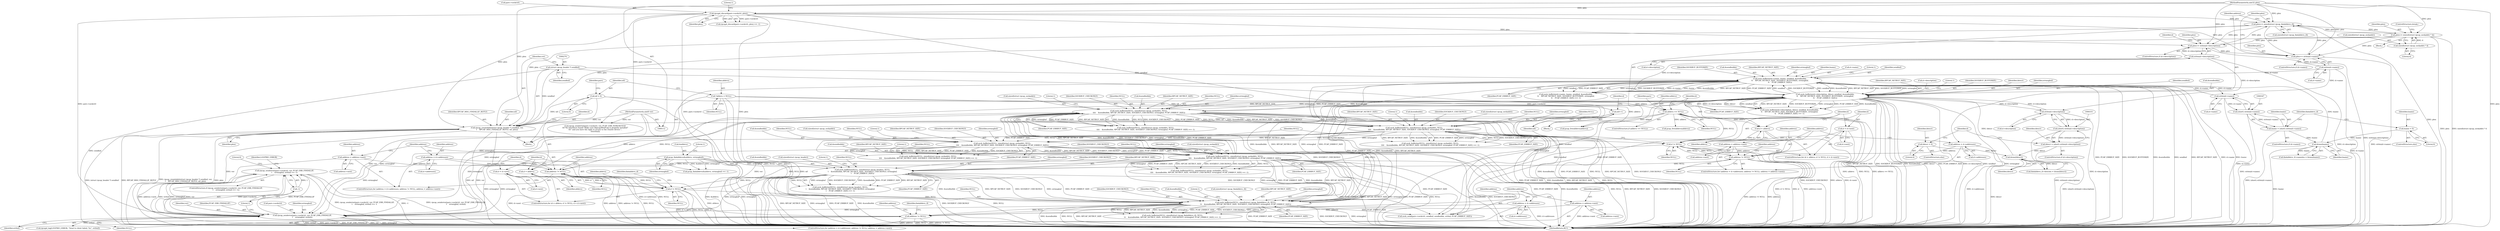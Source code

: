 digraph "1_libpcap_617b12c0339db4891d117b661982126c495439ea@API" {
"1000631" [label="(Call,rpcap_senderror(pars->sockctrl, ver, PCAP_ERR_FINDALLIF,\n\t    errmsgbuf, errbuf) == -1)"];
"1000632" [label="(Call,rpcap_senderror(pars->sockctrl, ver, PCAP_ERR_FINDALLIF,\n\t    errmsgbuf, errbuf))"];
"1000137" [label="(Call,rpcapd_discard(pars->sockctrl, plen))"];
"1000115" [label="(MethodParameterIn,uint32 plen)"];
"1000272" [label="(Call,rpcap_createhdr((struct rpcap_header *) sendbuf, ver,\n\t    RPCAP_MSG_FINDALLIF_REPLY, nif, plen))"];
"1000273" [label="(Call,(struct rpcap_header *) sendbuf)"];
"1000113" [label="(MethodParameterIn,uint8 ver)"];
"1000132" [label="(Call,nif = 0)"];
"1000197" [label="(Call,nif++)"];
"1000247" [label="(Call,plen+= (sizeof(struct rpcap_sockaddr) * 4))"];
"1000249" [label="(Call,sizeof(struct rpcap_sockaddr) * 4)"];
"1000219" [label="(Call,plen+= sizeof(struct rpcap_findalldevs_if))"];
"1000213" [label="(Call,plen+= strlen(d->name))"];
"1000215" [label="(Call,strlen(d->name))"];
"1000203" [label="(Call,plen+= strlen(d->description))"];
"1000205" [label="(Call,strlen(d->description))"];
"1000484" [label="(Call,sock_bufferize(NULL, sizeof(struct rpcap_sockaddr), NULL,\n\t\t\t\t    &sendbufidx, RPCAP_NETBUF_SIZE, SOCKBUF_CHECKONLY, errmsgbuf, PCAP_ERRBUF_SIZE))"];
"1000455" [label="(Call,address != NULL)"];
"1000458" [label="(Call,address = address->next)"];
"1000450" [label="(Call,address = d->addresses)"];
"1000382" [label="(Call,address != NULL)"];
"1000377" [label="(Call,address = d->addresses)"];
"1000385" [label="(Call,address = address->next)"];
"1000305" [label="(Call,sock_bufferize(NULL, sizeof(struct rpcap_findalldevs_if), NULL,\n\t\t    &sendbufidx, RPCAP_NETBUF_SIZE, SOCKBUF_CHECKONLY, errmsgbuf, PCAP_ERRBUF_SIZE))"];
"1000284" [label="(Call,d != NULL)"];
"1000281" [label="(Call,d = alldevs)"];
"1000158" [label="(Call,alldevs == NULL)"];
"1000125" [label="(Call,*alldevs = NULL)"];
"1000287" [label="(Call,d = d->next)"];
"1000258" [label="(Call,sock_bufferize(NULL, sizeof(struct rpcap_header), NULL,\n\t    &sendbufidx, RPCAP_NETBUF_SIZE, SOCKBUF_CHECKONLY, errmsgbuf,\n\t    PCAP_ERRBUF_SIZE))"];
"1000188" [label="(Call,d != NULL)"];
"1000185" [label="(Call,d = alldevs)"];
"1000191" [label="(Call,d = d->next)"];
"1000229" [label="(Call,address != NULL)"];
"1000224" [label="(Call,address = d->addresses)"];
"1000232" [label="(Call,address = address->next)"];
"1000150" [label="(Call,pcap_findalldevs(&alldevs, errmsgbuf))"];
"1000577" [label="(Call,sock_bufferize(NULL, sizeof(struct rpcap_sockaddr), NULL,\n\t\t\t\t    &sendbufidx, RPCAP_NETBUF_SIZE, SOCKBUF_CHECKONLY, errmsgbuf, PCAP_ERRBUF_SIZE))"];
"1000546" [label="(Call,sock_bufferize(NULL, sizeof(struct rpcap_sockaddr), NULL,\n\t\t\t\t    &sendbufidx, RPCAP_NETBUF_SIZE, SOCKBUF_CHECKONLY, errmsgbuf, PCAP_ERRBUF_SIZE))"];
"1000515" [label="(Call,sock_bufferize(NULL, sizeof(struct rpcap_sockaddr), NULL,\n\t\t\t\t    &sendbufidx, RPCAP_NETBUF_SIZE, SOCKBUF_CHECKONLY, errmsgbuf, PCAP_ERRBUF_SIZE))"];
"1000434" [label="(Call,sock_bufferize(d->description, ldescr, sendbuf, &sendbufidx,\n\t\t    RPCAP_NETBUF_SIZE, SOCKBUF_BUFFERIZE, errmsgbuf,\n\t\t    PCAP_ERRBUF_SIZE))"];
"1000332" [label="(Call,strlen(d->description))"];
"1000360" [label="(Call,htons(ldescr))"];
"1000337" [label="(Call,ldescr = 0)"];
"1000328" [label="(Call,ldescr = (short) strlen(d->description))"];
"1000330" [label="(Call,(short) strlen(d->description))"];
"1000417" [label="(Call,sock_bufferize(d->name, lname, sendbuf, &sendbufidx,\n\t\t    RPCAP_NETBUF_SIZE, SOCKBUF_BUFFERIZE, errmsgbuf,\n\t\t    PCAP_ERRBUF_SIZE))"];
"1000348" [label="(Call,strlen(d->name))"];
"1000366" [label="(Call,htons(lname))"];
"1000353" [label="(Call,lname = 0)"];
"1000344" [label="(Call,lname = (short) strlen(d->name))"];
"1000346" [label="(Call,(short) strlen(d->name))"];
"1000640" [label="(Call,-1)"];
"1000385" [label="(Call,address = address->next)"];
"1000486" [label="(Call,sizeof(struct rpcap_sockaddr))"];
"1000445" [label="(Identifier,PCAP_ERRBUF_SIZE)"];
"1000349" [label="(Call,d->name)"];
"1000220" [label="(Identifier,plen)"];
"1000315" [label="(Identifier,PCAP_ERRBUF_SIZE)"];
"1000258" [label="(Call,sock_bufferize(NULL, sizeof(struct rpcap_header), NULL,\n\t    &sendbufidx, RPCAP_NETBUF_SIZE, SOCKBUF_CHECKONLY, errmsgbuf,\n\t    PCAP_ERRBUF_SIZE))"];
"1000314" [label="(Identifier,errmsgbuf)"];
"1000186" [label="(Identifier,d)"];
"1000257" [label="(Call,sock_bufferize(NULL, sizeof(struct rpcap_header), NULL,\n\t    &sendbufidx, RPCAP_NETBUF_SIZE, SOCKBUF_CHECKONLY, errmsgbuf,\n\t    PCAP_ERRBUF_SIZE) == -1)"];
"1000273" [label="(Call,(struct rpcap_header *) sendbuf)"];
"1000232" [label="(Call,address = address->next)"];
"1000151" [label="(Call,&alldevs)"];
"1000522" [label="(Identifier,RPCAP_NETBUF_SIZE)"];
"1000137" [label="(Call,rpcapd_discard(pars->sockctrl, plen))"];
"1000422" [label="(Identifier,sendbuf)"];
"1000386" [label="(Identifier,address)"];
"1000270" [label="(Literal,1)"];
"1000652" [label="(MethodReturn,RET)"];
"1000277" [label="(Identifier,RPCAP_MSG_FINDALLIF_REPLY)"];
"1000141" [label="(Identifier,plen)"];
"1000213" [label="(Call,plen+= strlen(d->name))"];
"1000219" [label="(Call,plen+= sizeof(struct rpcap_findalldevs_if))"];
"1000636" [label="(Identifier,ver)"];
"1000468" [label="(Identifier,address)"];
"1000494" [label="(Identifier,PCAP_ERRBUF_SIZE)"];
"1000548" [label="(Call,sizeof(struct rpcap_sockaddr))"];
"1000346" [label="(Call,(short) strlen(d->name))"];
"1000460" [label="(Call,address->next)"];
"1000211" [label="(Identifier,d)"];
"1000344" [label="(Call,lname = (short) strlen(d->name))"];
"1000265" [label="(Identifier,RPCAP_NETBUF_SIZE)"];
"1000304" [label="(Call,sock_bufferize(NULL, sizeof(struct rpcap_findalldevs_if), NULL,\n\t\t    &sendbufidx, RPCAP_NETBUF_SIZE, SOCKBUF_CHECKONLY, errmsgbuf, PCAP_ERRBUF_SIZE) == -1)"];
"1000514" [label="(Call,sock_bufferize(NULL, sizeof(struct rpcap_sockaddr), NULL,\n\t\t\t\t    &sendbufidx, RPCAP_NETBUF_SIZE, SOCKBUF_CHECKONLY, errmsgbuf, PCAP_ERRBUF_SIZE) == -1)"];
"1000275" [label="(Identifier,sendbuf)"];
"1000233" [label="(Identifier,address)"];
"1000116" [label="(Block,)"];
"1000241" [label="(Identifier,address)"];
"1000587" [label="(Identifier,PCAP_ERRBUF_SIZE)"];
"1000426" [label="(Identifier,SOCKBUF_BUFFERIZE)"];
"1000578" [label="(Identifier,NULL)"];
"1000115" [label="(MethodParameterIn,uint32 plen)"];
"1000306" [label="(Identifier,NULL)"];
"1000585" [label="(Identifier,SOCKBUF_CHECKONLY)"];
"1000639" [label="(Identifier,errbuf)"];
"1000132" [label="(Call,nif = 0)"];
"1000313" [label="(Identifier,SOCKBUF_CHECKONLY)"];
"1000447" [label="(Literal,1)"];
"1000209" [label="(ControlStructure,if (d->name))"];
"1000234" [label="(Call,address->next)"];
"1000356" [label="(Call,findalldevs_if->desclen = htons(ldescr))"];
"1000484" [label="(Call,sock_bufferize(NULL, sizeof(struct rpcap_sockaddr), NULL,\n\t\t\t\t    &sendbufidx, RPCAP_NETBUF_SIZE, SOCKBUF_CHECKONLY, errmsgbuf, PCAP_ERRBUF_SIZE))"];
"1000328" [label="(Call,ldescr = (short) strlen(d->description))"];
"1000379" [label="(Call,d->addresses)"];
"1000581" [label="(Identifier,NULL)"];
"1000352" [label="(ControlStructure,else)"];
"1000456" [label="(Identifier,address)"];
"1000126" [label="(Identifier,alldevs)"];
"1000637" [label="(Identifier,PCAP_ERR_FINDALLIF)"];
"1000287" [label="(Call,d = d->next)"];
"1000362" [label="(Call,findalldevs_if->namelen = htons(lname))"];
"1000247" [label="(Call,plen+= (sizeof(struct rpcap_sockaddr) * 4))"];
"1000367" [label="(Identifier,lname)"];
"1000143" [label="(Literal,1)"];
"1000252" [label="(Literal,4)"];
"1000496" [label="(Literal,1)"];
"1000215" [label="(Call,strlen(d->name))"];
"1000483" [label="(Call,sock_bufferize(NULL, sizeof(struct rpcap_sockaddr), NULL,\n\t\t\t\t    &sendbufidx, RPCAP_NETBUF_SIZE, SOCKBUF_CHECKONLY, errmsgbuf, PCAP_ERRBUF_SIZE) == -1)"];
"1000205" [label="(Call,strlen(d->description))"];
"1000206" [label="(Call,d->description)"];
"1000248" [label="(Identifier,plen)"];
"1000458" [label="(Call,address = address->next)"];
"1000527" [label="(Literal,1)"];
"1000443" [label="(Identifier,SOCKBUF_BUFFERIZE)"];
"1000189" [label="(Identifier,d)"];
"1000520" [label="(Call,&sendbufidx)"];
"1000340" [label="(ControlStructure,if (d->name))"];
"1000546" [label="(Call,sock_bufferize(NULL, sizeof(struct rpcap_sockaddr), NULL,\n\t\t\t\t    &sendbufidx, RPCAP_NETBUF_SIZE, SOCKBUF_CHECKONLY, errmsgbuf, PCAP_ERRBUF_SIZE))"];
"1000164" [label="(Call,rpcap_senderror(pars->sockctrl, ver, PCAP_ERR_NOREMOTEIF,\n\t\t\t\"No interfaces found! Make sure libpcap/WinPcap is properly installed\"\n\t\t\t\" and you have the right to access to the remote device.\",\n\t\t\terrbuf))"];
"1000457" [label="(Identifier,NULL)"];
"1000136" [label="(Call,rpcapd_discard(pars->sockctrl, plen) == -1)"];
"1000309" [label="(Identifier,NULL)"];
"1000216" [label="(Call,d->name)"];
"1000160" [label="(Identifier,NULL)"];
"1000492" [label="(Identifier,SOCKBUF_CHECKONLY)"];
"1000631" [label="(Call,rpcap_senderror(pars->sockctrl, ver, PCAP_ERR_FINDALLIF,\n\t    errmsgbuf, errbuf) == -1)"];
"1000488" [label="(Identifier,NULL)"];
"1000452" [label="(Call,d->addresses)"];
"1000489" [label="(Call,&sendbufidx)"];
"1000433" [label="(Call,sock_bufferize(d->description, ldescr, sendbuf, &sendbufidx,\n\t\t    RPCAP_NETBUF_SIZE, SOCKBUF_BUFFERIZE, errmsgbuf,\n\t\t    PCAP_ERRBUF_SIZE) == -1)"];
"1000423" [label="(Call,&sendbufidx)"];
"1000451" [label="(Identifier,address)"];
"1000428" [label="(Identifier,PCAP_ERRBUF_SIZE)"];
"1000149" [label="(Call,pcap_findalldevs(&alldevs, errmsgbuf) == -1)"];
"1000244" [label="(Block,)"];
"1000272" [label="(Call,rpcap_createhdr((struct rpcap_header *) sendbuf, ver,\n\t    RPCAP_MSG_FINDALLIF_REPLY, nif, plen))"];
"1000383" [label="(Identifier,address)"];
"1000263" [label="(Call,&sendbufidx)"];
"1000226" [label="(Call,d->addresses)"];
"1000438" [label="(Identifier,ldescr)"];
"1000288" [label="(Identifier,d)"];
"1000192" [label="(Identifier,d)"];
"1000547" [label="(Identifier,NULL)"];
"1000260" [label="(Call,sizeof(struct rpcap_header))"];
"1000231" [label="(Identifier,NULL)"];
"1000361" [label="(Identifier,ldescr)"];
"1000644" [label="(Identifier,LOGPRIO_ERROR)"];
"1000558" [label="(Literal,1)"];
"1000378" [label="(Identifier,address)"];
"1000310" [label="(Call,&sendbufidx)"];
"1000523" [label="(Identifier,SOCKBUF_CHECKONLY)"];
"1000425" [label="(Identifier,RPCAP_NETBUF_SIZE)"];
"1000296" [label="(Identifier,findalldevs_if)"];
"1000285" [label="(Identifier,d)"];
"1000444" [label="(Identifier,errmsgbuf)"];
"1000279" [label="(Identifier,plen)"];
"1000348" [label="(Call,strlen(d->name))"];
"1000387" [label="(Call,address->next)"];
"1000250" [label="(Call,sizeof(struct rpcap_sockaddr))"];
"1000224" [label="(Call,address = d->addresses)"];
"1000330" [label="(Call,(short) strlen(d->description))"];
"1000586" [label="(Identifier,errmsgbuf)"];
"1000427" [label="(Identifier,errmsgbuf)"];
"1000491" [label="(Identifier,RPCAP_NETBUF_SIZE)"];
"1000345" [label="(Identifier,lname)"];
"1000281" [label="(Call,d = alldevs)"];
"1000602" [label="(Identifier,alldevs)"];
"1000366" [label="(Call,htons(lname))"];
"1000360" [label="(Call,htons(ldescr))"];
"1000249" [label="(Call,sizeof(struct rpcap_sockaddr) * 4)"];
"1000545" [label="(Call,sock_bufferize(NULL, sizeof(struct rpcap_sockaddr), NULL,\n\t\t\t\t    &sendbufidx, RPCAP_NETBUF_SIZE, SOCKBUF_CHECKONLY, errmsgbuf, PCAP_ERRBUF_SIZE) == -1)"];
"1000517" [label="(Call,sizeof(struct rpcap_sockaddr))"];
"1000157" [label="(ControlStructure,if (alldevs == NULL))"];
"1000155" [label="(Literal,1)"];
"1000553" [label="(Identifier,RPCAP_NETBUF_SIZE)"];
"1000204" [label="(Identifier,plen)"];
"1000485" [label="(Identifier,NULL)"];
"1000305" [label="(Call,sock_bufferize(NULL, sizeof(struct rpcap_findalldevs_if), NULL,\n\t\t    &sendbufidx, RPCAP_NETBUF_SIZE, SOCKBUF_CHECKONLY, errmsgbuf, PCAP_ERRBUF_SIZE))"];
"1000190" [label="(Identifier,NULL)"];
"1000337" [label="(Call,ldescr = 0)"];
"1000449" [label="(ControlStructure,for (address = d->addresses; address != NULL; address = address->next))"];
"1000289" [label="(Call,d->next)"];
"1000354" [label="(Identifier,lname)"];
"1000409" [label="(Identifier,findalldevs_if)"];
"1000376" [label="(ControlStructure,for (address = d->addresses; address != NULL; address = address->next))"];
"1000230" [label="(Identifier,address)"];
"1000153" [label="(Identifier,errmsgbuf)"];
"1000133" [label="(Identifier,nif)"];
"1000554" [label="(Identifier,SOCKBUF_CHECKONLY)"];
"1000127" [label="(Identifier,NULL)"];
"1000421" [label="(Identifier,lname)"];
"1000282" [label="(Identifier,d)"];
"1000329" [label="(Identifier,ldescr)"];
"1000253" [label="(ControlStructure,break;)"];
"1000338" [label="(Identifier,ldescr)"];
"1000268" [label="(Identifier,PCAP_ERRBUF_SIZE)"];
"1000525" [label="(Identifier,PCAP_ERRBUF_SIZE)"];
"1000283" [label="(Identifier,alldevs)"];
"1000358" [label="(Identifier,findalldevs_if)"];
"1000134" [label="(Literal,0)"];
"1000280" [label="(ControlStructure,for (d = alldevs; d != NULL; d = d->next))"];
"1000516" [label="(Identifier,NULL)"];
"1000276" [label="(Identifier,ver)"];
"1000524" [label="(Identifier,errmsgbuf)"];
"1000417" [label="(Call,sock_bufferize(d->name, lname, sendbuf, &sendbufidx,\n\t\t    RPCAP_NETBUF_SIZE, SOCKBUF_BUFFERIZE, errmsgbuf,\n\t\t    PCAP_ERRBUF_SIZE))"];
"1000317" [label="(Literal,1)"];
"1000150" [label="(Call,pcap_findalldevs(&alldevs, errmsgbuf))"];
"1000601" [label="(Call,pcap_freealldevs(alldevs))"];
"1000394" [label="(Identifier,address)"];
"1000259" [label="(Identifier,NULL)"];
"1000158" [label="(Call,alldevs == NULL)"];
"1000336" [label="(ControlStructure,else)"];
"1000262" [label="(Identifier,NULL)"];
"1000384" [label="(Identifier,NULL)"];
"1000579" [label="(Call,sizeof(struct rpcap_sockaddr))"];
"1000515" [label="(Call,sock_bufferize(NULL, sizeof(struct rpcap_sockaddr), NULL,\n\t\t\t\t    &sendbufidx, RPCAP_NETBUF_SIZE, SOCKBUF_CHECKONLY, errmsgbuf, PCAP_ERRBUF_SIZE))"];
"1000641" [label="(Literal,1)"];
"1000582" [label="(Call,&sendbufidx)"];
"1000519" [label="(Identifier,NULL)"];
"1000342" [label="(Identifier,d)"];
"1000324" [label="(ControlStructure,if (d->description))"];
"1000278" [label="(Identifier,nif)"];
"1000439" [label="(Identifier,sendbuf)"];
"1000197" [label="(Call,nif++)"];
"1000139" [label="(Identifier,pars)"];
"1000166" [label="(Identifier,pars)"];
"1000188" [label="(Call,d != NULL)"];
"1000382" [label="(Call,address != NULL)"];
"1000198" [label="(Identifier,nif)"];
"1000307" [label="(Call,sizeof(struct rpcap_findalldevs_if))"];
"1000196" [label="(Block,)"];
"1000355" [label="(Literal,0)"];
"1000633" [label="(Call,pars->sockctrl)"];
"1000221" [label="(Call,sizeof(struct rpcap_findalldevs_if))"];
"1000267" [label="(Identifier,errmsgbuf)"];
"1000191" [label="(Call,d = d->next)"];
"1000643" [label="(Call,rpcapd_log(LOGPRIO_ERROR, \"Send to client failed: %s\", errbuf))"];
"1000577" [label="(Call,sock_bufferize(NULL, sizeof(struct rpcap_sockaddr), NULL,\n\t\t\t\t    &sendbufidx, RPCAP_NETBUF_SIZE, SOCKBUF_CHECKONLY, errmsgbuf, PCAP_ERRBUF_SIZE))"];
"1000576" [label="(Call,sock_bufferize(NULL, sizeof(struct rpcap_sockaddr), NULL,\n\t\t\t\t    &sendbufidx, RPCAP_NETBUF_SIZE, SOCKBUF_CHECKONLY, errmsgbuf, PCAP_ERRBUF_SIZE) == -1)"];
"1000223" [label="(ControlStructure,for (address = d->addresses; address != NULL; address = address->next))"];
"1000584" [label="(Identifier,RPCAP_NETBUF_SIZE)"];
"1000555" [label="(Identifier,errmsgbuf)"];
"1000416" [label="(Call,sock_bufferize(d->name, lname, sendbuf, &sendbufidx,\n\t\t    RPCAP_NETBUF_SIZE, SOCKBUF_BUFFERIZE, errmsgbuf,\n\t\t    PCAP_ERRBUF_SIZE) == -1)"];
"1000332" [label="(Call,strlen(d->description))"];
"1000628" [label="(Call,pcap_freealldevs(alldevs))"];
"1000284" [label="(Call,d != NULL)"];
"1000225" [label="(Identifier,address)"];
"1000286" [label="(Identifier,NULL)"];
"1000113" [label="(MethodParameterIn,uint8 ver)"];
"1000184" [label="(ControlStructure,for (d = alldevs; d != NULL; d = d->next))"];
"1000353" [label="(Call,lname = 0)"];
"1000418" [label="(Call,d->name)"];
"1000138" [label="(Call,pars->sockctrl)"];
"1000214" [label="(Identifier,plen)"];
"1000589" [label="(Literal,1)"];
"1000203" [label="(Call,plen+= strlen(d->description))"];
"1000312" [label="(Identifier,RPCAP_NETBUF_SIZE)"];
"1000229" [label="(Call,address != NULL)"];
"1000266" [label="(Identifier,SOCKBUF_CHECKONLY)"];
"1000638" [label="(Identifier,errmsgbuf)"];
"1000632" [label="(Call,rpcap_senderror(pars->sockctrl, ver, PCAP_ERR_FINDALLIF,\n\t    errmsgbuf, errbuf))"];
"1000159" [label="(Identifier,alldevs)"];
"1000125" [label="(Call,*alldevs = NULL)"];
"1000187" [label="(Identifier,alldevs)"];
"1000556" [label="(Identifier,PCAP_ERRBUF_SIZE)"];
"1000630" [label="(ControlStructure,if (rpcap_senderror(pars->sockctrl, ver, PCAP_ERR_FINDALLIF,\n\t    errmsgbuf, errbuf) == -1))"];
"1000377" [label="(Call,address = d->addresses)"];
"1000551" [label="(Call,&sendbufidx)"];
"1000493" [label="(Identifier,errmsgbuf)"];
"1000434" [label="(Call,sock_bufferize(d->description, ldescr, sendbuf, &sendbufidx,\n\t\t    RPCAP_NETBUF_SIZE, SOCKBUF_BUFFERIZE, errmsgbuf,\n\t\t    PCAP_ERRBUF_SIZE))"];
"1000201" [label="(Identifier,d)"];
"1000450" [label="(Call,address = d->addresses)"];
"1000430" [label="(Literal,1)"];
"1000550" [label="(Identifier,NULL)"];
"1000440" [label="(Call,&sendbufidx)"];
"1000455" [label="(Call,address != NULL)"];
"1000651" [label="(Literal,0)"];
"1000333" [label="(Call,d->description)"];
"1000640" [label="(Call,-1)"];
"1000339" [label="(Literal,0)"];
"1000459" [label="(Identifier,address)"];
"1000442" [label="(Identifier,RPCAP_NETBUF_SIZE)"];
"1000185" [label="(Call,d = alldevs)"];
"1000199" [label="(ControlStructure,if (d->description))"];
"1000193" [label="(Call,d->next)"];
"1000435" [label="(Call,d->description)"];
"1000605" [label="(Call,sock_send(pars->sockctrl, sendbuf, sendbufidx, errbuf, PCAP_ERRBUF_SIZE))"];
"1000631" -> "1000630"  [label="AST: "];
"1000631" -> "1000640"  [label="CFG: "];
"1000632" -> "1000631"  [label="AST: "];
"1000640" -> "1000631"  [label="AST: "];
"1000644" -> "1000631"  [label="CFG: "];
"1000651" -> "1000631"  [label="CFG: "];
"1000631" -> "1000652"  [label="DDG: -1"];
"1000631" -> "1000652"  [label="DDG: rpcap_senderror(pars->sockctrl, ver, PCAP_ERR_FINDALLIF,\n\t    errmsgbuf, errbuf)"];
"1000631" -> "1000652"  [label="DDG: rpcap_senderror(pars->sockctrl, ver, PCAP_ERR_FINDALLIF,\n\t    errmsgbuf, errbuf) == -1"];
"1000632" -> "1000631"  [label="DDG: pars->sockctrl"];
"1000632" -> "1000631"  [label="DDG: PCAP_ERR_FINDALLIF"];
"1000632" -> "1000631"  [label="DDG: errbuf"];
"1000632" -> "1000631"  [label="DDG: errmsgbuf"];
"1000632" -> "1000631"  [label="DDG: ver"];
"1000640" -> "1000631"  [label="DDG: 1"];
"1000632" -> "1000639"  [label="CFG: "];
"1000633" -> "1000632"  [label="AST: "];
"1000636" -> "1000632"  [label="AST: "];
"1000637" -> "1000632"  [label="AST: "];
"1000638" -> "1000632"  [label="AST: "];
"1000639" -> "1000632"  [label="AST: "];
"1000641" -> "1000632"  [label="CFG: "];
"1000632" -> "1000652"  [label="DDG: errmsgbuf"];
"1000632" -> "1000652"  [label="DDG: errbuf"];
"1000632" -> "1000652"  [label="DDG: pars->sockctrl"];
"1000632" -> "1000652"  [label="DDG: PCAP_ERR_FINDALLIF"];
"1000632" -> "1000652"  [label="DDG: ver"];
"1000137" -> "1000632"  [label="DDG: pars->sockctrl"];
"1000272" -> "1000632"  [label="DDG: ver"];
"1000113" -> "1000632"  [label="DDG: ver"];
"1000484" -> "1000632"  [label="DDG: errmsgbuf"];
"1000577" -> "1000632"  [label="DDG: errmsgbuf"];
"1000150" -> "1000632"  [label="DDG: errmsgbuf"];
"1000305" -> "1000632"  [label="DDG: errmsgbuf"];
"1000434" -> "1000632"  [label="DDG: errmsgbuf"];
"1000417" -> "1000632"  [label="DDG: errmsgbuf"];
"1000515" -> "1000632"  [label="DDG: errmsgbuf"];
"1000546" -> "1000632"  [label="DDG: errmsgbuf"];
"1000258" -> "1000632"  [label="DDG: errmsgbuf"];
"1000632" -> "1000643"  [label="DDG: errbuf"];
"1000137" -> "1000136"  [label="AST: "];
"1000137" -> "1000141"  [label="CFG: "];
"1000138" -> "1000137"  [label="AST: "];
"1000141" -> "1000137"  [label="AST: "];
"1000143" -> "1000137"  [label="CFG: "];
"1000137" -> "1000652"  [label="DDG: plen"];
"1000137" -> "1000652"  [label="DDG: pars->sockctrl"];
"1000137" -> "1000136"  [label="DDG: pars->sockctrl"];
"1000137" -> "1000136"  [label="DDG: plen"];
"1000115" -> "1000137"  [label="DDG: plen"];
"1000137" -> "1000164"  [label="DDG: pars->sockctrl"];
"1000137" -> "1000203"  [label="DDG: plen"];
"1000137" -> "1000213"  [label="DDG: plen"];
"1000137" -> "1000219"  [label="DDG: plen"];
"1000137" -> "1000272"  [label="DDG: plen"];
"1000137" -> "1000605"  [label="DDG: pars->sockctrl"];
"1000115" -> "1000112"  [label="AST: "];
"1000115" -> "1000652"  [label="DDG: plen"];
"1000115" -> "1000203"  [label="DDG: plen"];
"1000115" -> "1000213"  [label="DDG: plen"];
"1000115" -> "1000219"  [label="DDG: plen"];
"1000115" -> "1000247"  [label="DDG: plen"];
"1000115" -> "1000272"  [label="DDG: plen"];
"1000272" -> "1000116"  [label="AST: "];
"1000272" -> "1000279"  [label="CFG: "];
"1000273" -> "1000272"  [label="AST: "];
"1000276" -> "1000272"  [label="AST: "];
"1000277" -> "1000272"  [label="AST: "];
"1000278" -> "1000272"  [label="AST: "];
"1000279" -> "1000272"  [label="AST: "];
"1000282" -> "1000272"  [label="CFG: "];
"1000272" -> "1000652"  [label="DDG: nif"];
"1000272" -> "1000652"  [label="DDG: ver"];
"1000272" -> "1000652"  [label="DDG: (struct rpcap_header *) sendbuf"];
"1000272" -> "1000652"  [label="DDG: RPCAP_MSG_FINDALLIF_REPLY"];
"1000272" -> "1000652"  [label="DDG: rpcap_createhdr((struct rpcap_header *) sendbuf, ver,\n\t    RPCAP_MSG_FINDALLIF_REPLY, nif, plen)"];
"1000272" -> "1000652"  [label="DDG: plen"];
"1000273" -> "1000272"  [label="DDG: sendbuf"];
"1000113" -> "1000272"  [label="DDG: ver"];
"1000132" -> "1000272"  [label="DDG: nif"];
"1000197" -> "1000272"  [label="DDG: nif"];
"1000247" -> "1000272"  [label="DDG: plen"];
"1000219" -> "1000272"  [label="DDG: plen"];
"1000273" -> "1000275"  [label="CFG: "];
"1000274" -> "1000273"  [label="AST: "];
"1000275" -> "1000273"  [label="AST: "];
"1000276" -> "1000273"  [label="CFG: "];
"1000273" -> "1000652"  [label="DDG: sendbuf"];
"1000273" -> "1000417"  [label="DDG: sendbuf"];
"1000273" -> "1000605"  [label="DDG: sendbuf"];
"1000113" -> "1000112"  [label="AST: "];
"1000113" -> "1000652"  [label="DDG: ver"];
"1000113" -> "1000164"  [label="DDG: ver"];
"1000132" -> "1000116"  [label="AST: "];
"1000132" -> "1000134"  [label="CFG: "];
"1000133" -> "1000132"  [label="AST: "];
"1000134" -> "1000132"  [label="AST: "];
"1000139" -> "1000132"  [label="CFG: "];
"1000132" -> "1000652"  [label="DDG: nif"];
"1000132" -> "1000197"  [label="DDG: nif"];
"1000197" -> "1000196"  [label="AST: "];
"1000197" -> "1000198"  [label="CFG: "];
"1000198" -> "1000197"  [label="AST: "];
"1000201" -> "1000197"  [label="CFG: "];
"1000197" -> "1000652"  [label="DDG: nif"];
"1000247" -> "1000244"  [label="AST: "];
"1000247" -> "1000249"  [label="CFG: "];
"1000248" -> "1000247"  [label="AST: "];
"1000249" -> "1000247"  [label="AST: "];
"1000253" -> "1000247"  [label="CFG: "];
"1000247" -> "1000652"  [label="DDG: plen"];
"1000247" -> "1000652"  [label="DDG: sizeof(struct rpcap_sockaddr) * 4"];
"1000247" -> "1000203"  [label="DDG: plen"];
"1000247" -> "1000213"  [label="DDG: plen"];
"1000247" -> "1000219"  [label="DDG: plen"];
"1000249" -> "1000247"  [label="DDG: 4"];
"1000219" -> "1000247"  [label="DDG: plen"];
"1000249" -> "1000252"  [label="CFG: "];
"1000250" -> "1000249"  [label="AST: "];
"1000252" -> "1000249"  [label="AST: "];
"1000219" -> "1000196"  [label="AST: "];
"1000219" -> "1000221"  [label="CFG: "];
"1000220" -> "1000219"  [label="AST: "];
"1000221" -> "1000219"  [label="AST: "];
"1000225" -> "1000219"  [label="CFG: "];
"1000219" -> "1000652"  [label="DDG: plen"];
"1000219" -> "1000203"  [label="DDG: plen"];
"1000219" -> "1000213"  [label="DDG: plen"];
"1000213" -> "1000219"  [label="DDG: plen"];
"1000203" -> "1000219"  [label="DDG: plen"];
"1000213" -> "1000209"  [label="AST: "];
"1000213" -> "1000215"  [label="CFG: "];
"1000214" -> "1000213"  [label="AST: "];
"1000215" -> "1000213"  [label="AST: "];
"1000220" -> "1000213"  [label="CFG: "];
"1000213" -> "1000652"  [label="DDG: strlen(d->name)"];
"1000215" -> "1000213"  [label="DDG: d->name"];
"1000203" -> "1000213"  [label="DDG: plen"];
"1000215" -> "1000216"  [label="CFG: "];
"1000216" -> "1000215"  [label="AST: "];
"1000215" -> "1000652"  [label="DDG: d->name"];
"1000215" -> "1000348"  [label="DDG: d->name"];
"1000215" -> "1000417"  [label="DDG: d->name"];
"1000203" -> "1000199"  [label="AST: "];
"1000203" -> "1000205"  [label="CFG: "];
"1000204" -> "1000203"  [label="AST: "];
"1000205" -> "1000203"  [label="AST: "];
"1000211" -> "1000203"  [label="CFG: "];
"1000203" -> "1000652"  [label="DDG: strlen(d->description)"];
"1000205" -> "1000203"  [label="DDG: d->description"];
"1000205" -> "1000206"  [label="CFG: "];
"1000206" -> "1000205"  [label="AST: "];
"1000205" -> "1000652"  [label="DDG: d->description"];
"1000205" -> "1000332"  [label="DDG: d->description"];
"1000205" -> "1000434"  [label="DDG: d->description"];
"1000484" -> "1000483"  [label="AST: "];
"1000484" -> "1000494"  [label="CFG: "];
"1000485" -> "1000484"  [label="AST: "];
"1000486" -> "1000484"  [label="AST: "];
"1000488" -> "1000484"  [label="AST: "];
"1000489" -> "1000484"  [label="AST: "];
"1000491" -> "1000484"  [label="AST: "];
"1000492" -> "1000484"  [label="AST: "];
"1000493" -> "1000484"  [label="AST: "];
"1000494" -> "1000484"  [label="AST: "];
"1000496" -> "1000484"  [label="CFG: "];
"1000484" -> "1000652"  [label="DDG: &sendbufidx"];
"1000484" -> "1000652"  [label="DDG: PCAP_ERRBUF_SIZE"];
"1000484" -> "1000652"  [label="DDG: NULL"];
"1000484" -> "1000652"  [label="DDG: RPCAP_NETBUF_SIZE"];
"1000484" -> "1000652"  [label="DDG: SOCKBUF_CHECKONLY"];
"1000484" -> "1000483"  [label="DDG: &sendbufidx"];
"1000484" -> "1000483"  [label="DDG: NULL"];
"1000484" -> "1000483"  [label="DDG: SOCKBUF_CHECKONLY"];
"1000484" -> "1000483"  [label="DDG: errmsgbuf"];
"1000484" -> "1000483"  [label="DDG: PCAP_ERRBUF_SIZE"];
"1000484" -> "1000483"  [label="DDG: RPCAP_NETBUF_SIZE"];
"1000455" -> "1000484"  [label="DDG: NULL"];
"1000434" -> "1000484"  [label="DDG: &sendbufidx"];
"1000434" -> "1000484"  [label="DDG: RPCAP_NETBUF_SIZE"];
"1000434" -> "1000484"  [label="DDG: errmsgbuf"];
"1000434" -> "1000484"  [label="DDG: PCAP_ERRBUF_SIZE"];
"1000577" -> "1000484"  [label="DDG: &sendbufidx"];
"1000577" -> "1000484"  [label="DDG: RPCAP_NETBUF_SIZE"];
"1000577" -> "1000484"  [label="DDG: SOCKBUF_CHECKONLY"];
"1000577" -> "1000484"  [label="DDG: errmsgbuf"];
"1000577" -> "1000484"  [label="DDG: PCAP_ERRBUF_SIZE"];
"1000305" -> "1000484"  [label="DDG: SOCKBUF_CHECKONLY"];
"1000484" -> "1000515"  [label="DDG: NULL"];
"1000484" -> "1000515"  [label="DDG: &sendbufidx"];
"1000484" -> "1000515"  [label="DDG: RPCAP_NETBUF_SIZE"];
"1000484" -> "1000515"  [label="DDG: SOCKBUF_CHECKONLY"];
"1000484" -> "1000515"  [label="DDG: errmsgbuf"];
"1000484" -> "1000515"  [label="DDG: PCAP_ERRBUF_SIZE"];
"1000455" -> "1000449"  [label="AST: "];
"1000455" -> "1000457"  [label="CFG: "];
"1000456" -> "1000455"  [label="AST: "];
"1000457" -> "1000455"  [label="AST: "];
"1000468" -> "1000455"  [label="CFG: "];
"1000288" -> "1000455"  [label="CFG: "];
"1000455" -> "1000652"  [label="DDG: address != NULL"];
"1000455" -> "1000652"  [label="DDG: NULL"];
"1000455" -> "1000652"  [label="DDG: address"];
"1000455" -> "1000284"  [label="DDG: NULL"];
"1000458" -> "1000455"  [label="DDG: address"];
"1000450" -> "1000455"  [label="DDG: address"];
"1000382" -> "1000455"  [label="DDG: NULL"];
"1000577" -> "1000455"  [label="DDG: NULL"];
"1000458" -> "1000449"  [label="AST: "];
"1000458" -> "1000460"  [label="CFG: "];
"1000459" -> "1000458"  [label="AST: "];
"1000460" -> "1000458"  [label="AST: "];
"1000456" -> "1000458"  [label="CFG: "];
"1000458" -> "1000652"  [label="DDG: address->next"];
"1000450" -> "1000449"  [label="AST: "];
"1000450" -> "1000452"  [label="CFG: "];
"1000451" -> "1000450"  [label="AST: "];
"1000452" -> "1000450"  [label="AST: "];
"1000456" -> "1000450"  [label="CFG: "];
"1000450" -> "1000652"  [label="DDG: d->addresses"];
"1000382" -> "1000376"  [label="AST: "];
"1000382" -> "1000384"  [label="CFG: "];
"1000383" -> "1000382"  [label="AST: "];
"1000384" -> "1000382"  [label="AST: "];
"1000394" -> "1000382"  [label="CFG: "];
"1000409" -> "1000382"  [label="CFG: "];
"1000382" -> "1000652"  [label="DDG: address"];
"1000382" -> "1000652"  [label="DDG: NULL"];
"1000382" -> "1000652"  [label="DDG: address != NULL"];
"1000377" -> "1000382"  [label="DDG: address"];
"1000385" -> "1000382"  [label="DDG: address"];
"1000305" -> "1000382"  [label="DDG: NULL"];
"1000377" -> "1000376"  [label="AST: "];
"1000377" -> "1000379"  [label="CFG: "];
"1000378" -> "1000377"  [label="AST: "];
"1000379" -> "1000377"  [label="AST: "];
"1000383" -> "1000377"  [label="CFG: "];
"1000377" -> "1000652"  [label="DDG: d->addresses"];
"1000385" -> "1000376"  [label="AST: "];
"1000385" -> "1000387"  [label="CFG: "];
"1000386" -> "1000385"  [label="AST: "];
"1000387" -> "1000385"  [label="AST: "];
"1000383" -> "1000385"  [label="CFG: "];
"1000385" -> "1000652"  [label="DDG: address->next"];
"1000305" -> "1000304"  [label="AST: "];
"1000305" -> "1000315"  [label="CFG: "];
"1000306" -> "1000305"  [label="AST: "];
"1000307" -> "1000305"  [label="AST: "];
"1000309" -> "1000305"  [label="AST: "];
"1000310" -> "1000305"  [label="AST: "];
"1000312" -> "1000305"  [label="AST: "];
"1000313" -> "1000305"  [label="AST: "];
"1000314" -> "1000305"  [label="AST: "];
"1000315" -> "1000305"  [label="AST: "];
"1000317" -> "1000305"  [label="CFG: "];
"1000305" -> "1000652"  [label="DDG: &sendbufidx"];
"1000305" -> "1000652"  [label="DDG: NULL"];
"1000305" -> "1000652"  [label="DDG: RPCAP_NETBUF_SIZE"];
"1000305" -> "1000652"  [label="DDG: PCAP_ERRBUF_SIZE"];
"1000305" -> "1000652"  [label="DDG: SOCKBUF_CHECKONLY"];
"1000305" -> "1000652"  [label="DDG: errmsgbuf"];
"1000305" -> "1000304"  [label="DDG: NULL"];
"1000305" -> "1000304"  [label="DDG: RPCAP_NETBUF_SIZE"];
"1000305" -> "1000304"  [label="DDG: &sendbufidx"];
"1000305" -> "1000304"  [label="DDG: errmsgbuf"];
"1000305" -> "1000304"  [label="DDG: PCAP_ERRBUF_SIZE"];
"1000305" -> "1000304"  [label="DDG: SOCKBUF_CHECKONLY"];
"1000284" -> "1000305"  [label="DDG: NULL"];
"1000434" -> "1000305"  [label="DDG: &sendbufidx"];
"1000434" -> "1000305"  [label="DDG: RPCAP_NETBUF_SIZE"];
"1000434" -> "1000305"  [label="DDG: errmsgbuf"];
"1000434" -> "1000305"  [label="DDG: PCAP_ERRBUF_SIZE"];
"1000258" -> "1000305"  [label="DDG: &sendbufidx"];
"1000258" -> "1000305"  [label="DDG: RPCAP_NETBUF_SIZE"];
"1000258" -> "1000305"  [label="DDG: SOCKBUF_CHECKONLY"];
"1000258" -> "1000305"  [label="DDG: errmsgbuf"];
"1000258" -> "1000305"  [label="DDG: PCAP_ERRBUF_SIZE"];
"1000577" -> "1000305"  [label="DDG: &sendbufidx"];
"1000577" -> "1000305"  [label="DDG: RPCAP_NETBUF_SIZE"];
"1000577" -> "1000305"  [label="DDG: SOCKBUF_CHECKONLY"];
"1000577" -> "1000305"  [label="DDG: errmsgbuf"];
"1000577" -> "1000305"  [label="DDG: PCAP_ERRBUF_SIZE"];
"1000305" -> "1000417"  [label="DDG: &sendbufidx"];
"1000305" -> "1000417"  [label="DDG: RPCAP_NETBUF_SIZE"];
"1000305" -> "1000417"  [label="DDG: errmsgbuf"];
"1000305" -> "1000417"  [label="DDG: PCAP_ERRBUF_SIZE"];
"1000305" -> "1000605"  [label="DDG: PCAP_ERRBUF_SIZE"];
"1000284" -> "1000280"  [label="AST: "];
"1000284" -> "1000286"  [label="CFG: "];
"1000285" -> "1000284"  [label="AST: "];
"1000286" -> "1000284"  [label="AST: "];
"1000296" -> "1000284"  [label="CFG: "];
"1000602" -> "1000284"  [label="CFG: "];
"1000284" -> "1000652"  [label="DDG: NULL"];
"1000284" -> "1000652"  [label="DDG: d"];
"1000284" -> "1000652"  [label="DDG: d != NULL"];
"1000281" -> "1000284"  [label="DDG: d"];
"1000287" -> "1000284"  [label="DDG: d"];
"1000258" -> "1000284"  [label="DDG: NULL"];
"1000577" -> "1000284"  [label="DDG: NULL"];
"1000281" -> "1000280"  [label="AST: "];
"1000281" -> "1000283"  [label="CFG: "];
"1000282" -> "1000281"  [label="AST: "];
"1000283" -> "1000281"  [label="AST: "];
"1000285" -> "1000281"  [label="CFG: "];
"1000281" -> "1000652"  [label="DDG: alldevs"];
"1000158" -> "1000281"  [label="DDG: alldevs"];
"1000158" -> "1000157"  [label="AST: "];
"1000158" -> "1000160"  [label="CFG: "];
"1000159" -> "1000158"  [label="AST: "];
"1000160" -> "1000158"  [label="AST: "];
"1000166" -> "1000158"  [label="CFG: "];
"1000186" -> "1000158"  [label="CFG: "];
"1000158" -> "1000652"  [label="DDG: alldevs"];
"1000158" -> "1000652"  [label="DDG: NULL"];
"1000158" -> "1000652"  [label="DDG: alldevs == NULL"];
"1000125" -> "1000158"  [label="DDG: alldevs"];
"1000158" -> "1000185"  [label="DDG: alldevs"];
"1000158" -> "1000188"  [label="DDG: NULL"];
"1000158" -> "1000601"  [label="DDG: alldevs"];
"1000158" -> "1000628"  [label="DDG: alldevs"];
"1000125" -> "1000116"  [label="AST: "];
"1000125" -> "1000127"  [label="CFG: "];
"1000126" -> "1000125"  [label="AST: "];
"1000127" -> "1000125"  [label="AST: "];
"1000133" -> "1000125"  [label="CFG: "];
"1000125" -> "1000652"  [label="DDG: alldevs"];
"1000125" -> "1000652"  [label="DDG: NULL"];
"1000125" -> "1000628"  [label="DDG: alldevs"];
"1000287" -> "1000280"  [label="AST: "];
"1000287" -> "1000289"  [label="CFG: "];
"1000288" -> "1000287"  [label="AST: "];
"1000289" -> "1000287"  [label="AST: "];
"1000285" -> "1000287"  [label="CFG: "];
"1000287" -> "1000652"  [label="DDG: d->next"];
"1000258" -> "1000257"  [label="AST: "];
"1000258" -> "1000268"  [label="CFG: "];
"1000259" -> "1000258"  [label="AST: "];
"1000260" -> "1000258"  [label="AST: "];
"1000262" -> "1000258"  [label="AST: "];
"1000263" -> "1000258"  [label="AST: "];
"1000265" -> "1000258"  [label="AST: "];
"1000266" -> "1000258"  [label="AST: "];
"1000267" -> "1000258"  [label="AST: "];
"1000268" -> "1000258"  [label="AST: "];
"1000270" -> "1000258"  [label="CFG: "];
"1000258" -> "1000652"  [label="DDG: NULL"];
"1000258" -> "1000652"  [label="DDG: RPCAP_NETBUF_SIZE"];
"1000258" -> "1000652"  [label="DDG: errmsgbuf"];
"1000258" -> "1000652"  [label="DDG: PCAP_ERRBUF_SIZE"];
"1000258" -> "1000652"  [label="DDG: &sendbufidx"];
"1000258" -> "1000652"  [label="DDG: SOCKBUF_CHECKONLY"];
"1000258" -> "1000257"  [label="DDG: errmsgbuf"];
"1000258" -> "1000257"  [label="DDG: SOCKBUF_CHECKONLY"];
"1000258" -> "1000257"  [label="DDG: &sendbufidx"];
"1000258" -> "1000257"  [label="DDG: PCAP_ERRBUF_SIZE"];
"1000258" -> "1000257"  [label="DDG: RPCAP_NETBUF_SIZE"];
"1000258" -> "1000257"  [label="DDG: NULL"];
"1000188" -> "1000258"  [label="DDG: NULL"];
"1000229" -> "1000258"  [label="DDG: NULL"];
"1000150" -> "1000258"  [label="DDG: errmsgbuf"];
"1000258" -> "1000605"  [label="DDG: PCAP_ERRBUF_SIZE"];
"1000188" -> "1000184"  [label="AST: "];
"1000188" -> "1000190"  [label="CFG: "];
"1000189" -> "1000188"  [label="AST: "];
"1000190" -> "1000188"  [label="AST: "];
"1000198" -> "1000188"  [label="CFG: "];
"1000259" -> "1000188"  [label="CFG: "];
"1000188" -> "1000652"  [label="DDG: d != NULL"];
"1000188" -> "1000652"  [label="DDG: d"];
"1000185" -> "1000188"  [label="DDG: d"];
"1000191" -> "1000188"  [label="DDG: d"];
"1000229" -> "1000188"  [label="DDG: NULL"];
"1000188" -> "1000229"  [label="DDG: NULL"];
"1000185" -> "1000184"  [label="AST: "];
"1000185" -> "1000187"  [label="CFG: "];
"1000186" -> "1000185"  [label="AST: "];
"1000187" -> "1000185"  [label="AST: "];
"1000189" -> "1000185"  [label="CFG: "];
"1000185" -> "1000652"  [label="DDG: alldevs"];
"1000191" -> "1000184"  [label="AST: "];
"1000191" -> "1000193"  [label="CFG: "];
"1000192" -> "1000191"  [label="AST: "];
"1000193" -> "1000191"  [label="AST: "];
"1000189" -> "1000191"  [label="CFG: "];
"1000191" -> "1000652"  [label="DDG: d->next"];
"1000229" -> "1000223"  [label="AST: "];
"1000229" -> "1000231"  [label="CFG: "];
"1000230" -> "1000229"  [label="AST: "];
"1000231" -> "1000229"  [label="AST: "];
"1000241" -> "1000229"  [label="CFG: "];
"1000192" -> "1000229"  [label="CFG: "];
"1000229" -> "1000652"  [label="DDG: address != NULL"];
"1000229" -> "1000652"  [label="DDG: address"];
"1000224" -> "1000229"  [label="DDG: address"];
"1000232" -> "1000229"  [label="DDG: address"];
"1000224" -> "1000223"  [label="AST: "];
"1000224" -> "1000226"  [label="CFG: "];
"1000225" -> "1000224"  [label="AST: "];
"1000226" -> "1000224"  [label="AST: "];
"1000230" -> "1000224"  [label="CFG: "];
"1000224" -> "1000652"  [label="DDG: d->addresses"];
"1000232" -> "1000223"  [label="AST: "];
"1000232" -> "1000234"  [label="CFG: "];
"1000233" -> "1000232"  [label="AST: "];
"1000234" -> "1000232"  [label="AST: "];
"1000230" -> "1000232"  [label="CFG: "];
"1000232" -> "1000652"  [label="DDG: address->next"];
"1000150" -> "1000149"  [label="AST: "];
"1000150" -> "1000153"  [label="CFG: "];
"1000151" -> "1000150"  [label="AST: "];
"1000153" -> "1000150"  [label="AST: "];
"1000155" -> "1000150"  [label="CFG: "];
"1000150" -> "1000652"  [label="DDG: &alldevs"];
"1000150" -> "1000652"  [label="DDG: errmsgbuf"];
"1000150" -> "1000149"  [label="DDG: &alldevs"];
"1000150" -> "1000149"  [label="DDG: errmsgbuf"];
"1000577" -> "1000576"  [label="AST: "];
"1000577" -> "1000587"  [label="CFG: "];
"1000578" -> "1000577"  [label="AST: "];
"1000579" -> "1000577"  [label="AST: "];
"1000581" -> "1000577"  [label="AST: "];
"1000582" -> "1000577"  [label="AST: "];
"1000584" -> "1000577"  [label="AST: "];
"1000585" -> "1000577"  [label="AST: "];
"1000586" -> "1000577"  [label="AST: "];
"1000587" -> "1000577"  [label="AST: "];
"1000589" -> "1000577"  [label="CFG: "];
"1000577" -> "1000652"  [label="DDG: RPCAP_NETBUF_SIZE"];
"1000577" -> "1000652"  [label="DDG: errmsgbuf"];
"1000577" -> "1000652"  [label="DDG: PCAP_ERRBUF_SIZE"];
"1000577" -> "1000652"  [label="DDG: NULL"];
"1000577" -> "1000652"  [label="DDG: &sendbufidx"];
"1000577" -> "1000652"  [label="DDG: SOCKBUF_CHECKONLY"];
"1000577" -> "1000576"  [label="DDG: NULL"];
"1000577" -> "1000576"  [label="DDG: errmsgbuf"];
"1000577" -> "1000576"  [label="DDG: PCAP_ERRBUF_SIZE"];
"1000577" -> "1000576"  [label="DDG: RPCAP_NETBUF_SIZE"];
"1000577" -> "1000576"  [label="DDG: SOCKBUF_CHECKONLY"];
"1000577" -> "1000576"  [label="DDG: &sendbufidx"];
"1000546" -> "1000577"  [label="DDG: NULL"];
"1000546" -> "1000577"  [label="DDG: &sendbufidx"];
"1000546" -> "1000577"  [label="DDG: RPCAP_NETBUF_SIZE"];
"1000546" -> "1000577"  [label="DDG: SOCKBUF_CHECKONLY"];
"1000546" -> "1000577"  [label="DDG: errmsgbuf"];
"1000546" -> "1000577"  [label="DDG: PCAP_ERRBUF_SIZE"];
"1000577" -> "1000605"  [label="DDG: PCAP_ERRBUF_SIZE"];
"1000546" -> "1000545"  [label="AST: "];
"1000546" -> "1000556"  [label="CFG: "];
"1000547" -> "1000546"  [label="AST: "];
"1000548" -> "1000546"  [label="AST: "];
"1000550" -> "1000546"  [label="AST: "];
"1000551" -> "1000546"  [label="AST: "];
"1000553" -> "1000546"  [label="AST: "];
"1000554" -> "1000546"  [label="AST: "];
"1000555" -> "1000546"  [label="AST: "];
"1000556" -> "1000546"  [label="AST: "];
"1000558" -> "1000546"  [label="CFG: "];
"1000546" -> "1000652"  [label="DDG: NULL"];
"1000546" -> "1000652"  [label="DDG: RPCAP_NETBUF_SIZE"];
"1000546" -> "1000652"  [label="DDG: SOCKBUF_CHECKONLY"];
"1000546" -> "1000652"  [label="DDG: PCAP_ERRBUF_SIZE"];
"1000546" -> "1000652"  [label="DDG: &sendbufidx"];
"1000546" -> "1000545"  [label="DDG: errmsgbuf"];
"1000546" -> "1000545"  [label="DDG: NULL"];
"1000546" -> "1000545"  [label="DDG: RPCAP_NETBUF_SIZE"];
"1000546" -> "1000545"  [label="DDG: PCAP_ERRBUF_SIZE"];
"1000546" -> "1000545"  [label="DDG: &sendbufidx"];
"1000546" -> "1000545"  [label="DDG: SOCKBUF_CHECKONLY"];
"1000515" -> "1000546"  [label="DDG: NULL"];
"1000515" -> "1000546"  [label="DDG: &sendbufidx"];
"1000515" -> "1000546"  [label="DDG: RPCAP_NETBUF_SIZE"];
"1000515" -> "1000546"  [label="DDG: SOCKBUF_CHECKONLY"];
"1000515" -> "1000546"  [label="DDG: errmsgbuf"];
"1000515" -> "1000546"  [label="DDG: PCAP_ERRBUF_SIZE"];
"1000515" -> "1000514"  [label="AST: "];
"1000515" -> "1000525"  [label="CFG: "];
"1000516" -> "1000515"  [label="AST: "];
"1000517" -> "1000515"  [label="AST: "];
"1000519" -> "1000515"  [label="AST: "];
"1000520" -> "1000515"  [label="AST: "];
"1000522" -> "1000515"  [label="AST: "];
"1000523" -> "1000515"  [label="AST: "];
"1000524" -> "1000515"  [label="AST: "];
"1000525" -> "1000515"  [label="AST: "];
"1000527" -> "1000515"  [label="CFG: "];
"1000515" -> "1000652"  [label="DDG: PCAP_ERRBUF_SIZE"];
"1000515" -> "1000652"  [label="DDG: &sendbufidx"];
"1000515" -> "1000652"  [label="DDG: RPCAP_NETBUF_SIZE"];
"1000515" -> "1000652"  [label="DDG: NULL"];
"1000515" -> "1000652"  [label="DDG: SOCKBUF_CHECKONLY"];
"1000515" -> "1000514"  [label="DDG: PCAP_ERRBUF_SIZE"];
"1000515" -> "1000514"  [label="DDG: errmsgbuf"];
"1000515" -> "1000514"  [label="DDG: NULL"];
"1000515" -> "1000514"  [label="DDG: SOCKBUF_CHECKONLY"];
"1000515" -> "1000514"  [label="DDG: RPCAP_NETBUF_SIZE"];
"1000515" -> "1000514"  [label="DDG: &sendbufidx"];
"1000434" -> "1000433"  [label="AST: "];
"1000434" -> "1000445"  [label="CFG: "];
"1000435" -> "1000434"  [label="AST: "];
"1000438" -> "1000434"  [label="AST: "];
"1000439" -> "1000434"  [label="AST: "];
"1000440" -> "1000434"  [label="AST: "];
"1000442" -> "1000434"  [label="AST: "];
"1000443" -> "1000434"  [label="AST: "];
"1000444" -> "1000434"  [label="AST: "];
"1000445" -> "1000434"  [label="AST: "];
"1000447" -> "1000434"  [label="CFG: "];
"1000434" -> "1000652"  [label="DDG: RPCAP_NETBUF_SIZE"];
"1000434" -> "1000652"  [label="DDG: SOCKBUF_BUFFERIZE"];
"1000434" -> "1000652"  [label="DDG: &sendbufidx"];
"1000434" -> "1000652"  [label="DDG: ldescr"];
"1000434" -> "1000652"  [label="DDG: PCAP_ERRBUF_SIZE"];
"1000434" -> "1000652"  [label="DDG: d->description"];
"1000434" -> "1000652"  [label="DDG: sendbuf"];
"1000434" -> "1000652"  [label="DDG: errmsgbuf"];
"1000434" -> "1000332"  [label="DDG: d->description"];
"1000434" -> "1000417"  [label="DDG: sendbuf"];
"1000434" -> "1000417"  [label="DDG: SOCKBUF_BUFFERIZE"];
"1000434" -> "1000433"  [label="DDG: RPCAP_NETBUF_SIZE"];
"1000434" -> "1000433"  [label="DDG: SOCKBUF_BUFFERIZE"];
"1000434" -> "1000433"  [label="DDG: errmsgbuf"];
"1000434" -> "1000433"  [label="DDG: PCAP_ERRBUF_SIZE"];
"1000434" -> "1000433"  [label="DDG: &sendbufidx"];
"1000434" -> "1000433"  [label="DDG: d->description"];
"1000434" -> "1000433"  [label="DDG: ldescr"];
"1000434" -> "1000433"  [label="DDG: sendbuf"];
"1000332" -> "1000434"  [label="DDG: d->description"];
"1000360" -> "1000434"  [label="DDG: ldescr"];
"1000417" -> "1000434"  [label="DDG: sendbuf"];
"1000417" -> "1000434"  [label="DDG: &sendbufidx"];
"1000417" -> "1000434"  [label="DDG: RPCAP_NETBUF_SIZE"];
"1000417" -> "1000434"  [label="DDG: SOCKBUF_BUFFERIZE"];
"1000417" -> "1000434"  [label="DDG: errmsgbuf"];
"1000417" -> "1000434"  [label="DDG: PCAP_ERRBUF_SIZE"];
"1000434" -> "1000605"  [label="DDG: sendbuf"];
"1000434" -> "1000605"  [label="DDG: PCAP_ERRBUF_SIZE"];
"1000332" -> "1000330"  [label="AST: "];
"1000332" -> "1000333"  [label="CFG: "];
"1000333" -> "1000332"  [label="AST: "];
"1000330" -> "1000332"  [label="CFG: "];
"1000332" -> "1000652"  [label="DDG: d->description"];
"1000332" -> "1000330"  [label="DDG: d->description"];
"1000360" -> "1000356"  [label="AST: "];
"1000360" -> "1000361"  [label="CFG: "];
"1000361" -> "1000360"  [label="AST: "];
"1000356" -> "1000360"  [label="CFG: "];
"1000360" -> "1000652"  [label="DDG: ldescr"];
"1000360" -> "1000356"  [label="DDG: ldescr"];
"1000337" -> "1000360"  [label="DDG: ldescr"];
"1000328" -> "1000360"  [label="DDG: ldescr"];
"1000337" -> "1000336"  [label="AST: "];
"1000337" -> "1000339"  [label="CFG: "];
"1000338" -> "1000337"  [label="AST: "];
"1000339" -> "1000337"  [label="AST: "];
"1000342" -> "1000337"  [label="CFG: "];
"1000328" -> "1000324"  [label="AST: "];
"1000328" -> "1000330"  [label="CFG: "];
"1000329" -> "1000328"  [label="AST: "];
"1000330" -> "1000328"  [label="AST: "];
"1000342" -> "1000328"  [label="CFG: "];
"1000328" -> "1000652"  [label="DDG: (short) strlen(d->description)"];
"1000330" -> "1000328"  [label="DDG: strlen(d->description)"];
"1000331" -> "1000330"  [label="AST: "];
"1000330" -> "1000652"  [label="DDG: strlen(d->description)"];
"1000417" -> "1000416"  [label="AST: "];
"1000417" -> "1000428"  [label="CFG: "];
"1000418" -> "1000417"  [label="AST: "];
"1000421" -> "1000417"  [label="AST: "];
"1000422" -> "1000417"  [label="AST: "];
"1000423" -> "1000417"  [label="AST: "];
"1000425" -> "1000417"  [label="AST: "];
"1000426" -> "1000417"  [label="AST: "];
"1000427" -> "1000417"  [label="AST: "];
"1000428" -> "1000417"  [label="AST: "];
"1000430" -> "1000417"  [label="CFG: "];
"1000417" -> "1000652"  [label="DDG: PCAP_ERRBUF_SIZE"];
"1000417" -> "1000652"  [label="DDG: SOCKBUF_BUFFERIZE"];
"1000417" -> "1000652"  [label="DDG: &sendbufidx"];
"1000417" -> "1000652"  [label="DDG: sendbuf"];
"1000417" -> "1000652"  [label="DDG: RPCAP_NETBUF_SIZE"];
"1000417" -> "1000652"  [label="DDG: d->name"];
"1000417" -> "1000652"  [label="DDG: lname"];
"1000417" -> "1000348"  [label="DDG: d->name"];
"1000417" -> "1000416"  [label="DDG: errmsgbuf"];
"1000417" -> "1000416"  [label="DDG: SOCKBUF_BUFFERIZE"];
"1000417" -> "1000416"  [label="DDG: d->name"];
"1000417" -> "1000416"  [label="DDG: lname"];
"1000417" -> "1000416"  [label="DDG: &sendbufidx"];
"1000417" -> "1000416"  [label="DDG: RPCAP_NETBUF_SIZE"];
"1000417" -> "1000416"  [label="DDG: sendbuf"];
"1000417" -> "1000416"  [label="DDG: PCAP_ERRBUF_SIZE"];
"1000348" -> "1000417"  [label="DDG: d->name"];
"1000366" -> "1000417"  [label="DDG: lname"];
"1000348" -> "1000346"  [label="AST: "];
"1000348" -> "1000349"  [label="CFG: "];
"1000349" -> "1000348"  [label="AST: "];
"1000346" -> "1000348"  [label="CFG: "];
"1000348" -> "1000652"  [label="DDG: d->name"];
"1000348" -> "1000346"  [label="DDG: d->name"];
"1000366" -> "1000362"  [label="AST: "];
"1000366" -> "1000367"  [label="CFG: "];
"1000367" -> "1000366"  [label="AST: "];
"1000362" -> "1000366"  [label="CFG: "];
"1000366" -> "1000652"  [label="DDG: lname"];
"1000366" -> "1000362"  [label="DDG: lname"];
"1000353" -> "1000366"  [label="DDG: lname"];
"1000344" -> "1000366"  [label="DDG: lname"];
"1000353" -> "1000352"  [label="AST: "];
"1000353" -> "1000355"  [label="CFG: "];
"1000354" -> "1000353"  [label="AST: "];
"1000355" -> "1000353"  [label="AST: "];
"1000358" -> "1000353"  [label="CFG: "];
"1000344" -> "1000340"  [label="AST: "];
"1000344" -> "1000346"  [label="CFG: "];
"1000345" -> "1000344"  [label="AST: "];
"1000346" -> "1000344"  [label="AST: "];
"1000358" -> "1000344"  [label="CFG: "];
"1000344" -> "1000652"  [label="DDG: (short) strlen(d->name)"];
"1000346" -> "1000344"  [label="DDG: strlen(d->name)"];
"1000347" -> "1000346"  [label="AST: "];
"1000346" -> "1000652"  [label="DDG: strlen(d->name)"];
"1000640" -> "1000641"  [label="CFG: "];
"1000641" -> "1000640"  [label="AST: "];
}
